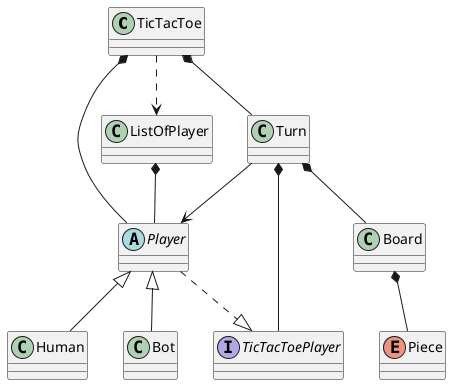 @startuml Tictactoe

class TicTacToe
interface TicTacToePlayer
abstract class Player
class Turn
class Board

Enum Piece
Class ListOfPlayer
Class Human
Class Bot


TicTacToe *-- Turn
Turn *-- TicTacToePlayer
TicTacToe *-- Player
Board *-- Piece
TicTacToe ..> ListOfPlayer
ListOfPlayer *-- Player
Turn *-- Board
Player ..|> TicTacToePlayer
Player <|-- Human
Player <|-- Bot
Turn --> Player

@enduml